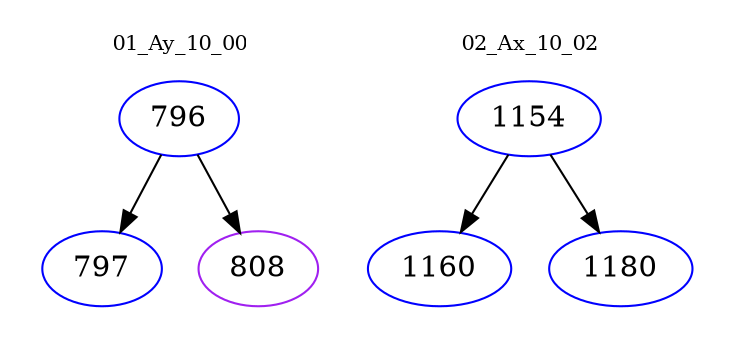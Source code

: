 digraph{
subgraph cluster_0 {
color = white
label = "01_Ay_10_00";
fontsize=10;
T0_796 [label="796", color="blue"]
T0_796 -> T0_797 [color="black"]
T0_797 [label="797", color="blue"]
T0_796 -> T0_808 [color="black"]
T0_808 [label="808", color="purple"]
}
subgraph cluster_1 {
color = white
label = "02_Ax_10_02";
fontsize=10;
T1_1154 [label="1154", color="blue"]
T1_1154 -> T1_1160 [color="black"]
T1_1160 [label="1160", color="blue"]
T1_1154 -> T1_1180 [color="black"]
T1_1180 [label="1180", color="blue"]
}
}
